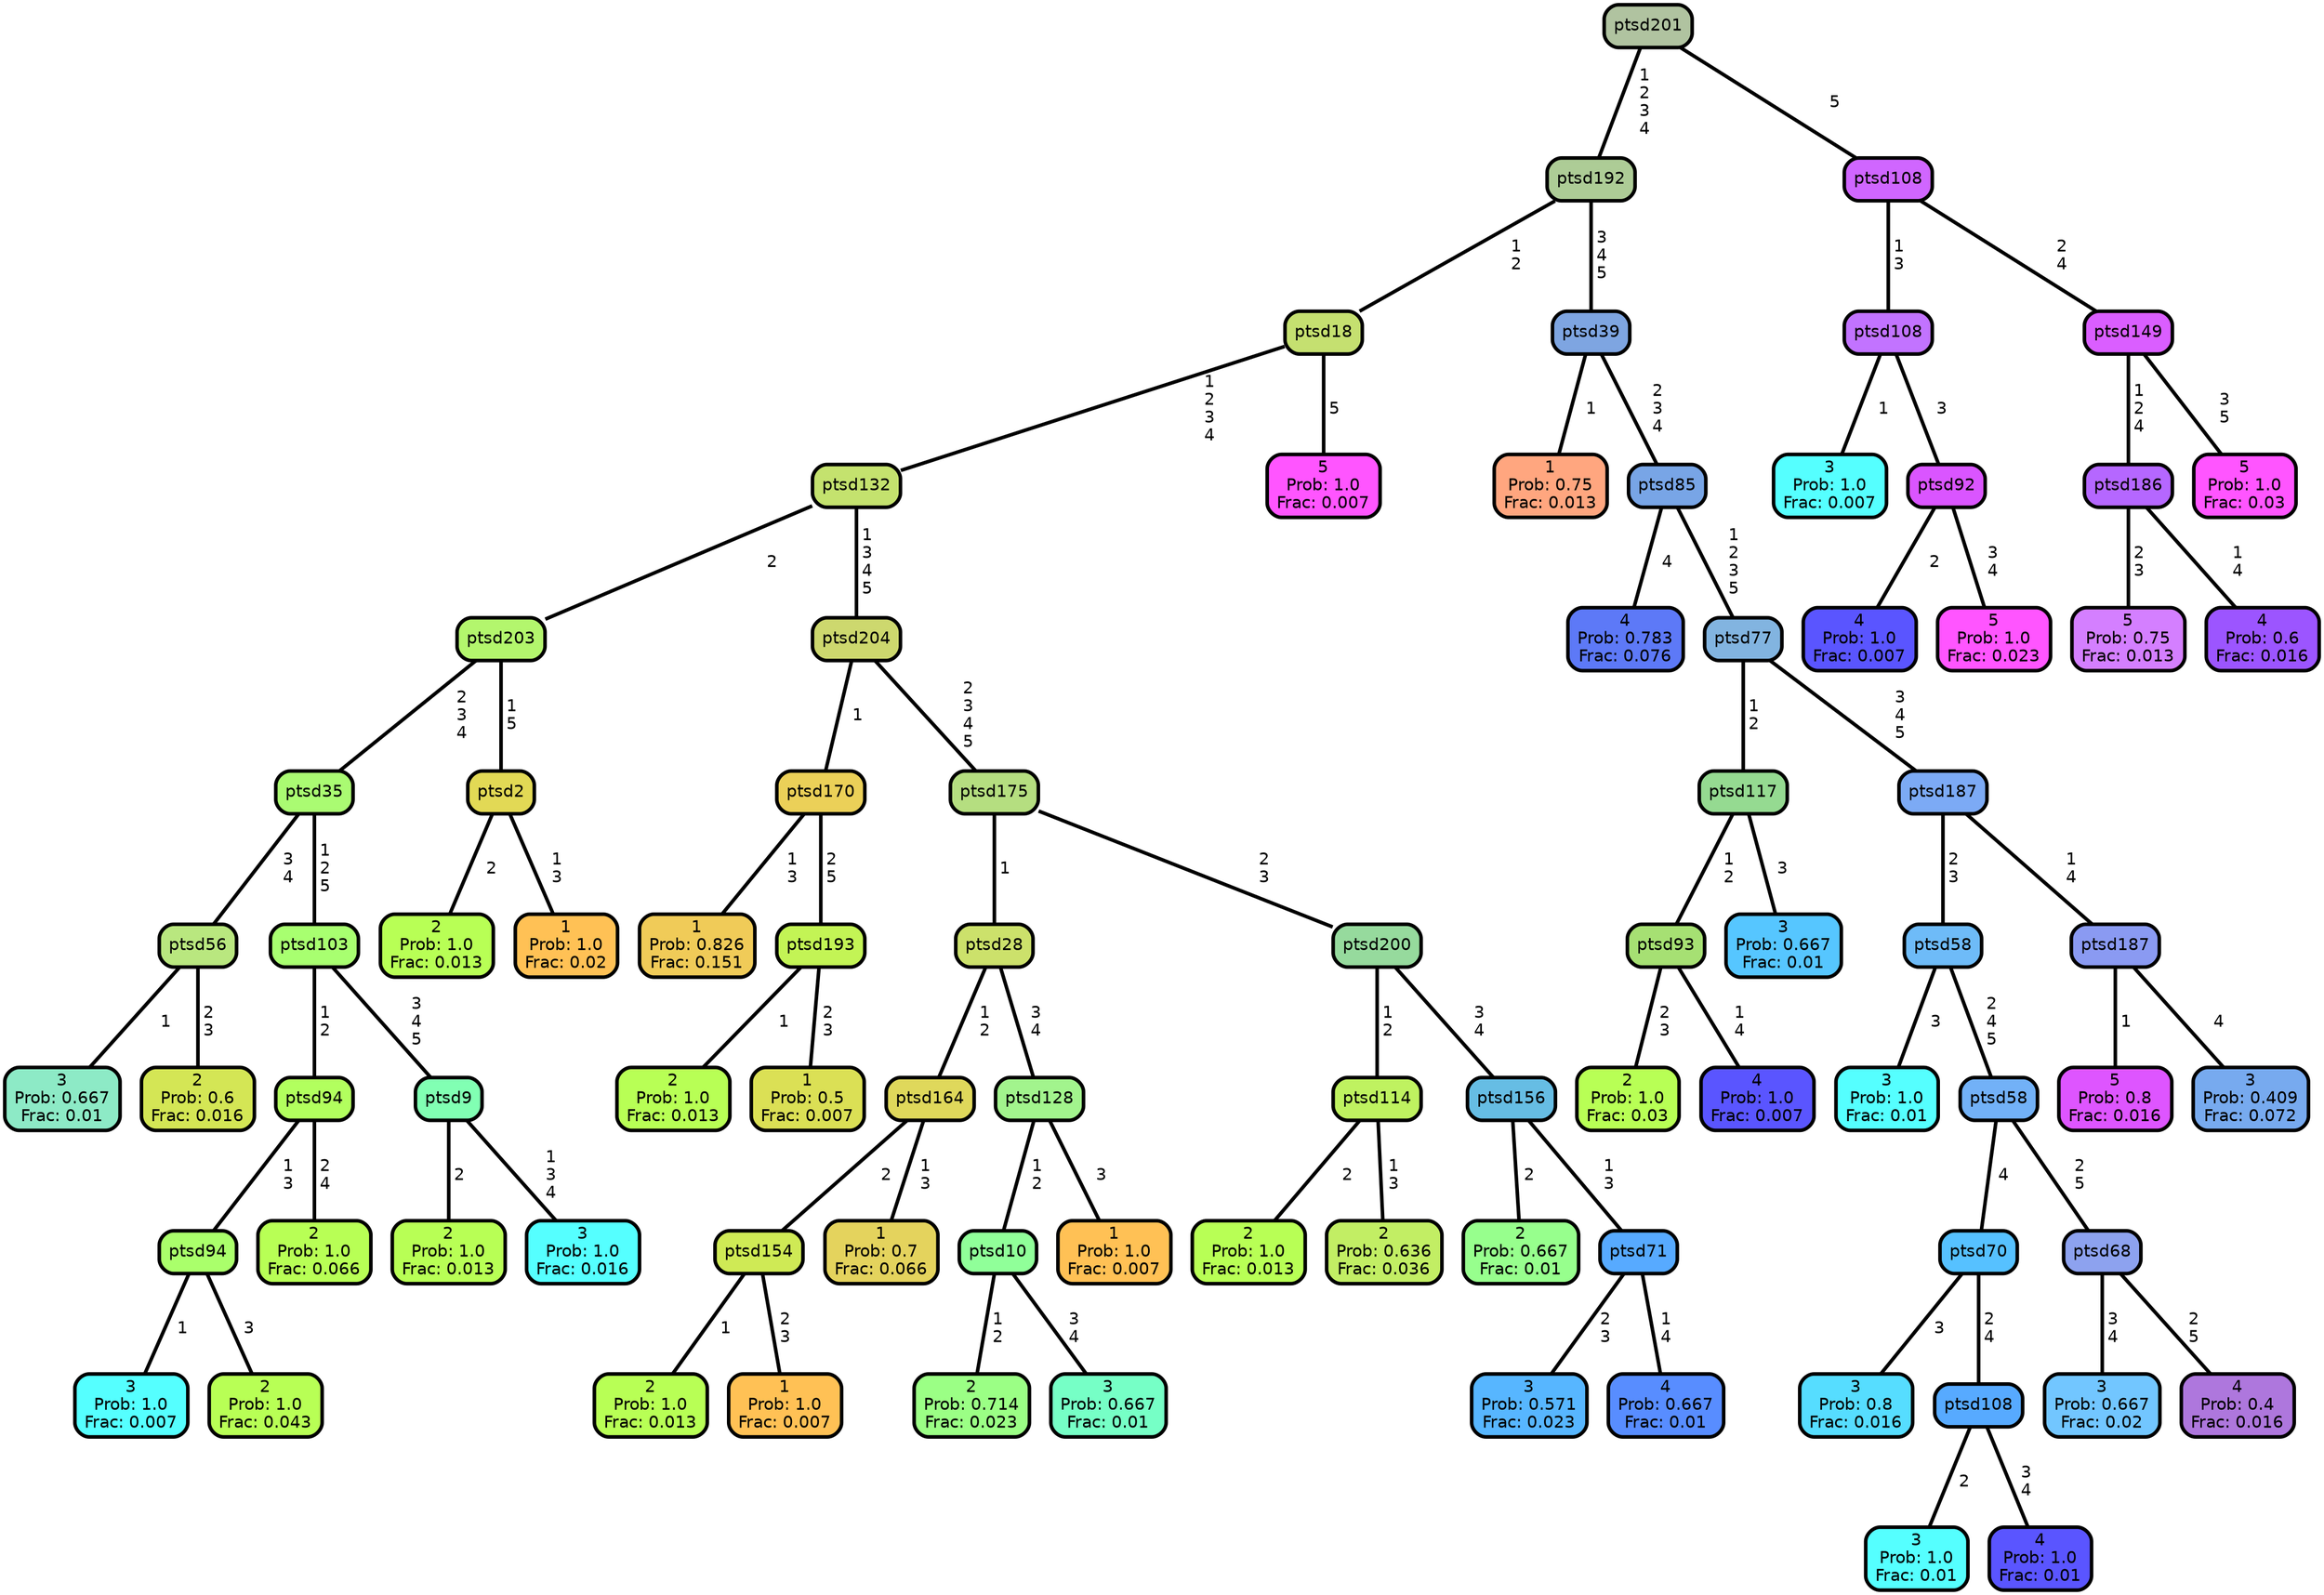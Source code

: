 graph Tree {
node [shape=box, style="filled, rounded",color="black",penwidth="3",fontcolor="black",                 fontname=helvetica] ;
graph [ranksep="0 equally", splines=straight,                 bgcolor=transparent, dpi=200] ;
edge [fontname=helvetica, color=black] ;
0 [label="3
Prob: 0.667
Frac: 0.01", fillcolor="#8deac6"] ;
1 [label="ptsd56", fillcolor="#b9e77f"] ;
2 [label="2
Prob: 0.6
Frac: 0.016", fillcolor="#d4e655"] ;
3 [label="ptsd35", fillcolor="#aafb72"] ;
4 [label="3
Prob: 1.0
Frac: 0.007", fillcolor="#55ffff"] ;
5 [label="ptsd94", fillcolor="#aaff6b"] ;
6 [label="2
Prob: 1.0
Frac: 0.043", fillcolor="#b8ff55"] ;
7 [label="ptsd94", fillcolor="#b2ff5e"] ;
8 [label="2
Prob: 1.0
Frac: 0.066", fillcolor="#b8ff55"] ;
9 [label="ptsd103", fillcolor="#a8ff70"] ;
10 [label="2
Prob: 1.0
Frac: 0.013", fillcolor="#b8ff55"] ;
11 [label="ptsd9", fillcolor="#81ffb3"] ;
12 [label="3
Prob: 1.0
Frac: 0.016", fillcolor="#55ffff"] ;
13 [label="ptsd203", fillcolor="#b3f66d"] ;
14 [label="2
Prob: 1.0
Frac: 0.013", fillcolor="#b8ff55"] ;
15 [label="ptsd2", fillcolor="#e2d955"] ;
16 [label="1
Prob: 1.0
Frac: 0.02", fillcolor="#ffc155"] ;
17 [label="ptsd132", fillcolor="#c4e26e"] ;
18 [label="1
Prob: 0.826
Frac: 0.151", fillcolor="#f0cb58"] ;
19 [label="ptsd170", fillcolor="#ebd058"] ;
20 [label="2
Prob: 1.0
Frac: 0.013", fillcolor="#b8ff55"] ;
21 [label="ptsd193", fillcolor="#c3f455"] ;
22 [label="1
Prob: 0.5
Frac: 0.007", fillcolor="#dbe055"] ;
23 [label="ptsd204", fillcolor="#cdd86e"] ;
24 [label="2
Prob: 1.0
Frac: 0.013", fillcolor="#b8ff55"] ;
25 [label="ptsd154", fillcolor="#cfea55"] ;
26 [label="1
Prob: 1.0
Frac: 0.007", fillcolor="#ffc155"] ;
27 [label="ptsd164", fillcolor="#dfd85b"] ;
28 [label="1
Prob: 0.7
Frac: 0.066", fillcolor="#e4d35d"] ;
29 [label="ptsd28", fillcolor="#cce16b"] ;
30 [label="2
Prob: 0.714
Frac: 0.023", fillcolor="#9bff85"] ;
31 [label="ptsd10", fillcolor="#90ff99"] ;
32 [label="3
Prob: 0.667
Frac: 0.01", fillcolor="#76ffc6"] ;
33 [label="ptsd128", fillcolor="#a2f48d"] ;
34 [label="1
Prob: 1.0
Frac: 0.007", fillcolor="#ffc155"] ;
35 [label="ptsd175", fillcolor="#b5de80"] ;
36 [label="2
Prob: 1.0
Frac: 0.013", fillcolor="#b8ff55"] ;
37 [label="ptsd114", fillcolor="#bff260"] ;
38 [label="2
Prob: 0.636
Frac: 0.036", fillcolor="#c2ee64"] ;
39 [label="ptsd200", fillcolor="#96da9d"] ;
40 [label="2
Prob: 0.667
Frac: 0.01", fillcolor="#97ff8d"] ;
41 [label="ptsd156", fillcolor="#66bde4"] ;
42 [label="3
Prob: 0.571
Frac: 0.023", fillcolor="#57b6ff"] ;
43 [label="ptsd71", fillcolor="#57aaff"] ;
44 [label="4
Prob: 0.667
Frac: 0.01", fillcolor="#588dff"] ;
45 [label="ptsd18", fillcolor="#c5e070"] ;
46 [label="5
Prob: 1.0
Frac: 0.007", fillcolor="#ff55ff"] ;
47 [label="ptsd192", fillcolor="#adcc96"] ;
48 [label="1
Prob: 0.75
Frac: 0.013", fillcolor="#ffa67f"] ;
49 [label="ptsd39", fillcolor="#7ea5e1"] ;
50 [label="4
Prob: 0.783
Frac: 0.076", fillcolor="#5d79f7"] ;
51 [label="ptsd85", fillcolor="#78a5e6"] ;
52 [label="2
Prob: 1.0
Frac: 0.03", fillcolor="#b8ff55"] ;
53 [label="ptsd93", fillcolor="#a6e073"] ;
54 [label="4
Prob: 1.0
Frac: 0.007", fillcolor="#5a55ff"] ;
55 [label="ptsd117", fillcolor="#95da91"] ;
56 [label="3
Prob: 0.667
Frac: 0.01", fillcolor="#56c6ff"] ;
57 [label="ptsd77", fillcolor="#82b4e0"] ;
58 [label="3
Prob: 1.0
Frac: 0.01", fillcolor="#55ffff"] ;
59 [label="ptsd58", fillcolor="#6ebbf8"] ;
60 [label="3
Prob: 0.8
Frac: 0.016", fillcolor="#56ddff"] ;
61 [label="ptsd70", fillcolor="#56c1ff"] ;
62 [label="3
Prob: 1.0
Frac: 0.01", fillcolor="#55ffff"] ;
63 [label="ptsd108", fillcolor="#57aaff"] ;
64 [label="4
Prob: 1.0
Frac: 0.01", fillcolor="#5a55ff"] ;
65 [label="ptsd58", fillcolor="#72b1f7"] ;
66 [label="3
Prob: 0.667
Frac: 0.02", fillcolor="#72c6ff"] ;
67 [label="ptsd68", fillcolor="#8da2ef"] ;
68 [label="4
Prob: 0.4
Frac: 0.016", fillcolor="#ae77dd"] ;
69 [label="ptsd187", fillcolor="#7caaf5"] ;
70 [label="5
Prob: 0.8
Frac: 0.016", fillcolor="#de55ff"] ;
71 [label="ptsd187", fillcolor="#8a9af2"] ;
72 [label="3
Prob: 0.409
Frac: 0.072", fillcolor="#77aaef"] ;
73 [label="ptsd201", fillcolor="#b0c3a0"] ;
74 [label="3
Prob: 1.0
Frac: 0.007", fillcolor="#55ffff"] ;
75 [label="ptsd108", fillcolor="#c273ff"] ;
76 [label="4
Prob: 1.0
Frac: 0.007", fillcolor="#5a55ff"] ;
77 [label="ptsd92", fillcolor="#da55ff"] ;
78 [label="5
Prob: 1.0
Frac: 0.023", fillcolor="#ff55ff"] ;
79 [label="ptsd108", fillcolor="#d066ff"] ;
80 [label="5
Prob: 0.75
Frac: 0.013", fillcolor="#d47fff"] ;
81 [label="ptsd186", fillcolor="#b567ff"] ;
82 [label="4
Prob: 0.6
Frac: 0.016", fillcolor="#9c55ff"] ;
83 [label="ptsd149", fillcolor="#da5eff"] ;
84 [label="5
Prob: 1.0
Frac: 0.03", fillcolor="#ff55ff"] ;
1 -- 0 [label=" 1",penwidth=3] ;
1 -- 2 [label=" 2\n 3",penwidth=3] ;
3 -- 1 [label=" 3\n 4",penwidth=3] ;
3 -- 9 [label=" 1\n 2\n 5",penwidth=3] ;
5 -- 4 [label=" 1",penwidth=3] ;
5 -- 6 [label=" 3",penwidth=3] ;
7 -- 5 [label=" 1\n 3",penwidth=3] ;
7 -- 8 [label=" 2\n 4",penwidth=3] ;
9 -- 7 [label=" 1\n 2",penwidth=3] ;
9 -- 11 [label=" 3\n 4\n 5",penwidth=3] ;
11 -- 10 [label=" 2",penwidth=3] ;
11 -- 12 [label=" 1\n 3\n 4",penwidth=3] ;
13 -- 3 [label=" 2\n 3\n 4",penwidth=3] ;
13 -- 15 [label=" 1\n 5",penwidth=3] ;
15 -- 14 [label=" 2",penwidth=3] ;
15 -- 16 [label=" 1\n 3",penwidth=3] ;
17 -- 13 [label=" 2",penwidth=3] ;
17 -- 23 [label=" 1\n 3\n 4\n 5",penwidth=3] ;
19 -- 18 [label=" 1\n 3",penwidth=3] ;
19 -- 21 [label=" 2\n 5",penwidth=3] ;
21 -- 20 [label=" 1",penwidth=3] ;
21 -- 22 [label=" 2\n 3",penwidth=3] ;
23 -- 19 [label=" 1",penwidth=3] ;
23 -- 35 [label=" 2\n 3\n 4\n 5",penwidth=3] ;
25 -- 24 [label=" 1",penwidth=3] ;
25 -- 26 [label=" 2\n 3",penwidth=3] ;
27 -- 25 [label=" 2",penwidth=3] ;
27 -- 28 [label=" 1\n 3",penwidth=3] ;
29 -- 27 [label=" 1\n 2",penwidth=3] ;
29 -- 33 [label=" 3\n 4",penwidth=3] ;
31 -- 30 [label=" 1\n 2",penwidth=3] ;
31 -- 32 [label=" 3\n 4",penwidth=3] ;
33 -- 31 [label=" 1\n 2",penwidth=3] ;
33 -- 34 [label=" 3",penwidth=3] ;
35 -- 29 [label=" 1",penwidth=3] ;
35 -- 39 [label=" 2\n 3",penwidth=3] ;
37 -- 36 [label=" 2",penwidth=3] ;
37 -- 38 [label=" 1\n 3",penwidth=3] ;
39 -- 37 [label=" 1\n 2",penwidth=3] ;
39 -- 41 [label=" 3\n 4",penwidth=3] ;
41 -- 40 [label=" 2",penwidth=3] ;
41 -- 43 [label=" 1\n 3",penwidth=3] ;
43 -- 42 [label=" 2\n 3",penwidth=3] ;
43 -- 44 [label=" 1\n 4",penwidth=3] ;
45 -- 17 [label=" 1\n 2\n 3\n 4",penwidth=3] ;
45 -- 46 [label=" 5",penwidth=3] ;
47 -- 45 [label=" 1\n 2",penwidth=3] ;
47 -- 49 [label=" 3\n 4\n 5",penwidth=3] ;
49 -- 48 [label=" 1",penwidth=3] ;
49 -- 51 [label=" 2\n 3\n 4",penwidth=3] ;
51 -- 50 [label=" 4",penwidth=3] ;
51 -- 57 [label=" 1\n 2\n 3\n 5",penwidth=3] ;
53 -- 52 [label=" 2\n 3",penwidth=3] ;
53 -- 54 [label=" 1\n 4",penwidth=3] ;
55 -- 53 [label=" 1\n 2",penwidth=3] ;
55 -- 56 [label=" 3",penwidth=3] ;
57 -- 55 [label=" 1\n 2",penwidth=3] ;
57 -- 69 [label=" 3\n 4\n 5",penwidth=3] ;
59 -- 58 [label=" 3",penwidth=3] ;
59 -- 65 [label=" 2\n 4\n 5",penwidth=3] ;
61 -- 60 [label=" 3",penwidth=3] ;
61 -- 63 [label=" 2\n 4",penwidth=3] ;
63 -- 62 [label=" 2",penwidth=3] ;
63 -- 64 [label=" 3\n 4",penwidth=3] ;
65 -- 61 [label=" 4",penwidth=3] ;
65 -- 67 [label=" 2\n 5",penwidth=3] ;
67 -- 66 [label=" 3\n 4",penwidth=3] ;
67 -- 68 [label=" 2\n 5",penwidth=3] ;
69 -- 59 [label=" 2\n 3",penwidth=3] ;
69 -- 71 [label=" 1\n 4",penwidth=3] ;
71 -- 70 [label=" 1",penwidth=3] ;
71 -- 72 [label=" 4",penwidth=3] ;
73 -- 47 [label=" 1\n 2\n 3\n 4",penwidth=3] ;
73 -- 79 [label=" 5",penwidth=3] ;
75 -- 74 [label=" 1",penwidth=3] ;
75 -- 77 [label=" 3",penwidth=3] ;
77 -- 76 [label=" 2",penwidth=3] ;
77 -- 78 [label=" 3\n 4",penwidth=3] ;
79 -- 75 [label=" 1\n 3",penwidth=3] ;
79 -- 83 [label=" 2\n 4",penwidth=3] ;
81 -- 80 [label=" 2\n 3",penwidth=3] ;
81 -- 82 [label=" 1\n 4",penwidth=3] ;
83 -- 81 [label=" 1\n 2\n 4",penwidth=3] ;
83 -- 84 [label=" 3\n 5",penwidth=3] ;
{rank = same;}}